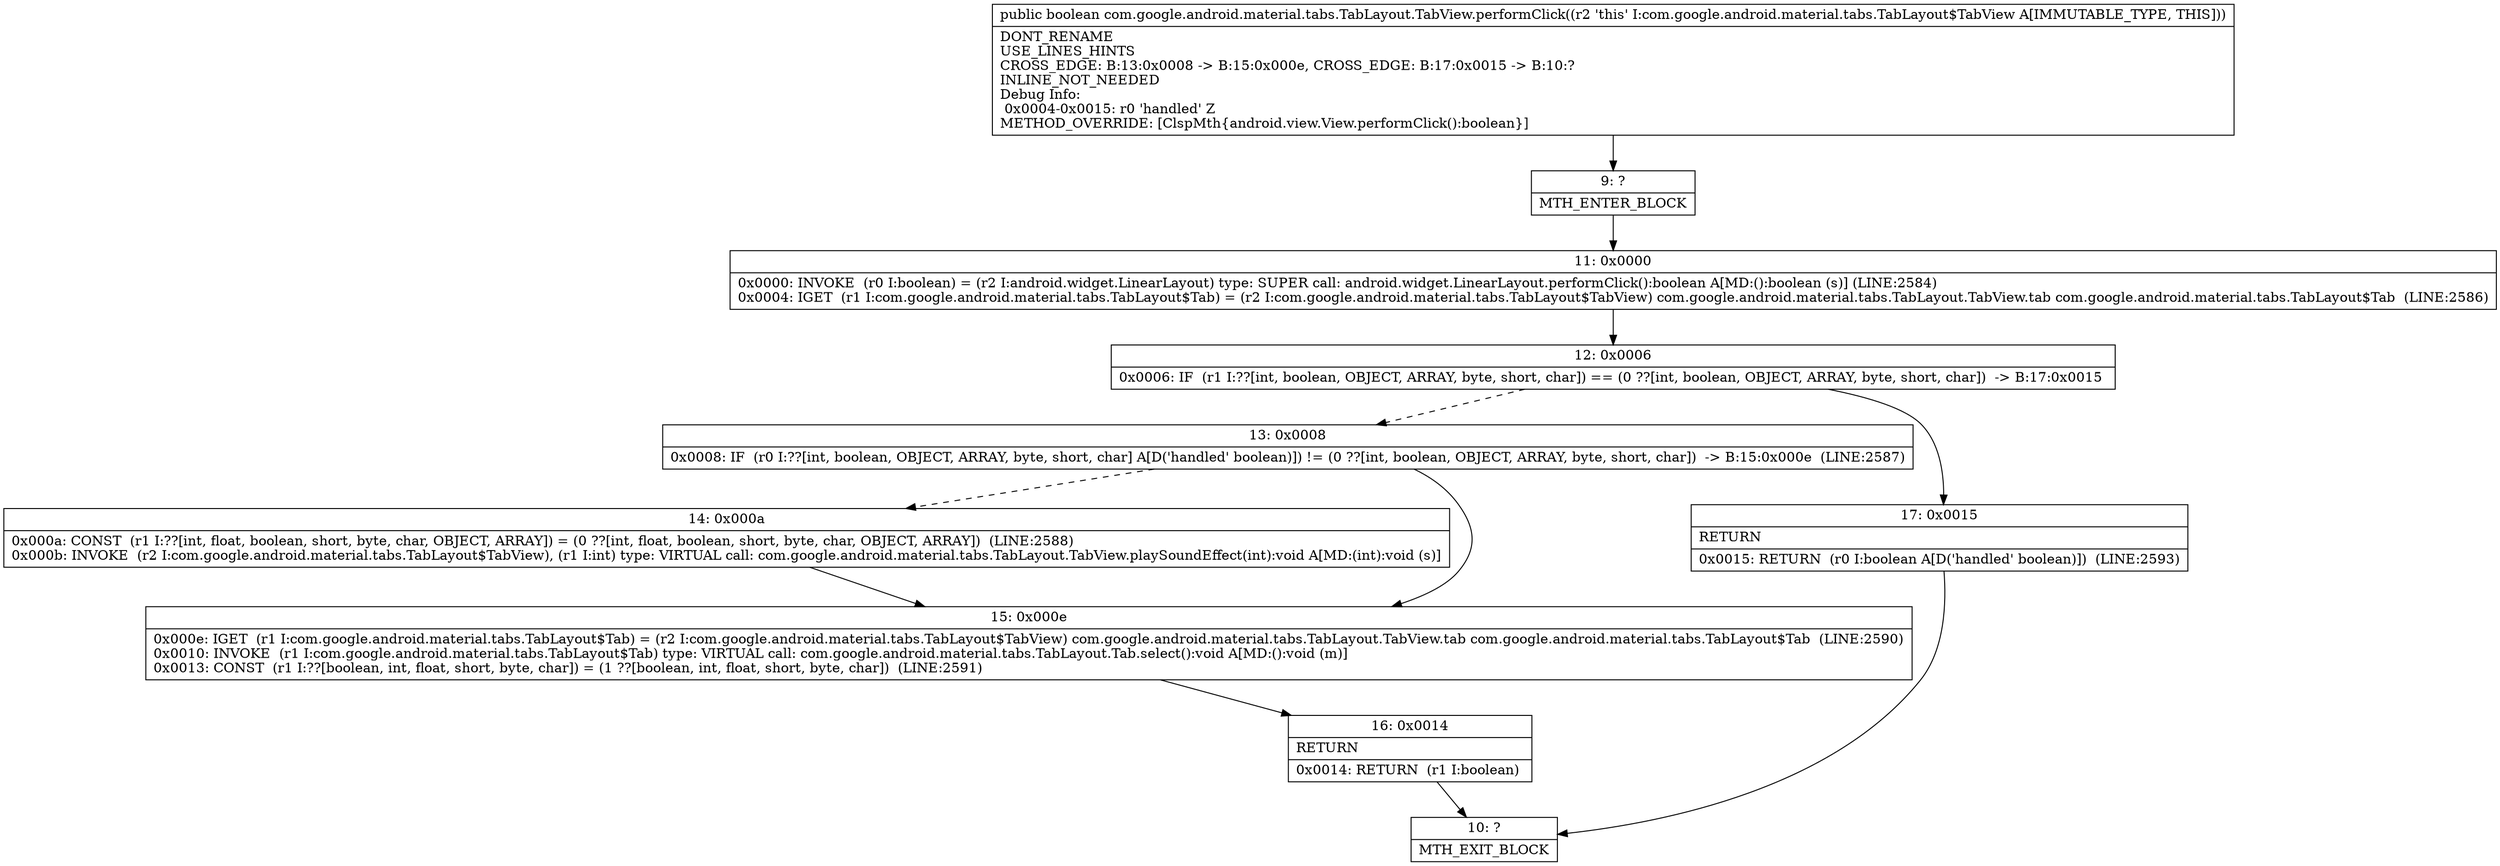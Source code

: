 digraph "CFG forcom.google.android.material.tabs.TabLayout.TabView.performClick()Z" {
Node_9 [shape=record,label="{9\:\ ?|MTH_ENTER_BLOCK\l}"];
Node_11 [shape=record,label="{11\:\ 0x0000|0x0000: INVOKE  (r0 I:boolean) = (r2 I:android.widget.LinearLayout) type: SUPER call: android.widget.LinearLayout.performClick():boolean A[MD:():boolean (s)] (LINE:2584)\l0x0004: IGET  (r1 I:com.google.android.material.tabs.TabLayout$Tab) = (r2 I:com.google.android.material.tabs.TabLayout$TabView) com.google.android.material.tabs.TabLayout.TabView.tab com.google.android.material.tabs.TabLayout$Tab  (LINE:2586)\l}"];
Node_12 [shape=record,label="{12\:\ 0x0006|0x0006: IF  (r1 I:??[int, boolean, OBJECT, ARRAY, byte, short, char]) == (0 ??[int, boolean, OBJECT, ARRAY, byte, short, char])  \-\> B:17:0x0015 \l}"];
Node_13 [shape=record,label="{13\:\ 0x0008|0x0008: IF  (r0 I:??[int, boolean, OBJECT, ARRAY, byte, short, char] A[D('handled' boolean)]) != (0 ??[int, boolean, OBJECT, ARRAY, byte, short, char])  \-\> B:15:0x000e  (LINE:2587)\l}"];
Node_14 [shape=record,label="{14\:\ 0x000a|0x000a: CONST  (r1 I:??[int, float, boolean, short, byte, char, OBJECT, ARRAY]) = (0 ??[int, float, boolean, short, byte, char, OBJECT, ARRAY])  (LINE:2588)\l0x000b: INVOKE  (r2 I:com.google.android.material.tabs.TabLayout$TabView), (r1 I:int) type: VIRTUAL call: com.google.android.material.tabs.TabLayout.TabView.playSoundEffect(int):void A[MD:(int):void (s)]\l}"];
Node_15 [shape=record,label="{15\:\ 0x000e|0x000e: IGET  (r1 I:com.google.android.material.tabs.TabLayout$Tab) = (r2 I:com.google.android.material.tabs.TabLayout$TabView) com.google.android.material.tabs.TabLayout.TabView.tab com.google.android.material.tabs.TabLayout$Tab  (LINE:2590)\l0x0010: INVOKE  (r1 I:com.google.android.material.tabs.TabLayout$Tab) type: VIRTUAL call: com.google.android.material.tabs.TabLayout.Tab.select():void A[MD:():void (m)]\l0x0013: CONST  (r1 I:??[boolean, int, float, short, byte, char]) = (1 ??[boolean, int, float, short, byte, char])  (LINE:2591)\l}"];
Node_16 [shape=record,label="{16\:\ 0x0014|RETURN\l|0x0014: RETURN  (r1 I:boolean) \l}"];
Node_10 [shape=record,label="{10\:\ ?|MTH_EXIT_BLOCK\l}"];
Node_17 [shape=record,label="{17\:\ 0x0015|RETURN\l|0x0015: RETURN  (r0 I:boolean A[D('handled' boolean)])  (LINE:2593)\l}"];
MethodNode[shape=record,label="{public boolean com.google.android.material.tabs.TabLayout.TabView.performClick((r2 'this' I:com.google.android.material.tabs.TabLayout$TabView A[IMMUTABLE_TYPE, THIS]))  | DONT_RENAME\lUSE_LINES_HINTS\lCROSS_EDGE: B:13:0x0008 \-\> B:15:0x000e, CROSS_EDGE: B:17:0x0015 \-\> B:10:?\lINLINE_NOT_NEEDED\lDebug Info:\l  0x0004\-0x0015: r0 'handled' Z\lMETHOD_OVERRIDE: [ClspMth\{android.view.View.performClick():boolean\}]\l}"];
MethodNode -> Node_9;Node_9 -> Node_11;
Node_11 -> Node_12;
Node_12 -> Node_13[style=dashed];
Node_12 -> Node_17;
Node_13 -> Node_14[style=dashed];
Node_13 -> Node_15;
Node_14 -> Node_15;
Node_15 -> Node_16;
Node_16 -> Node_10;
Node_17 -> Node_10;
}

